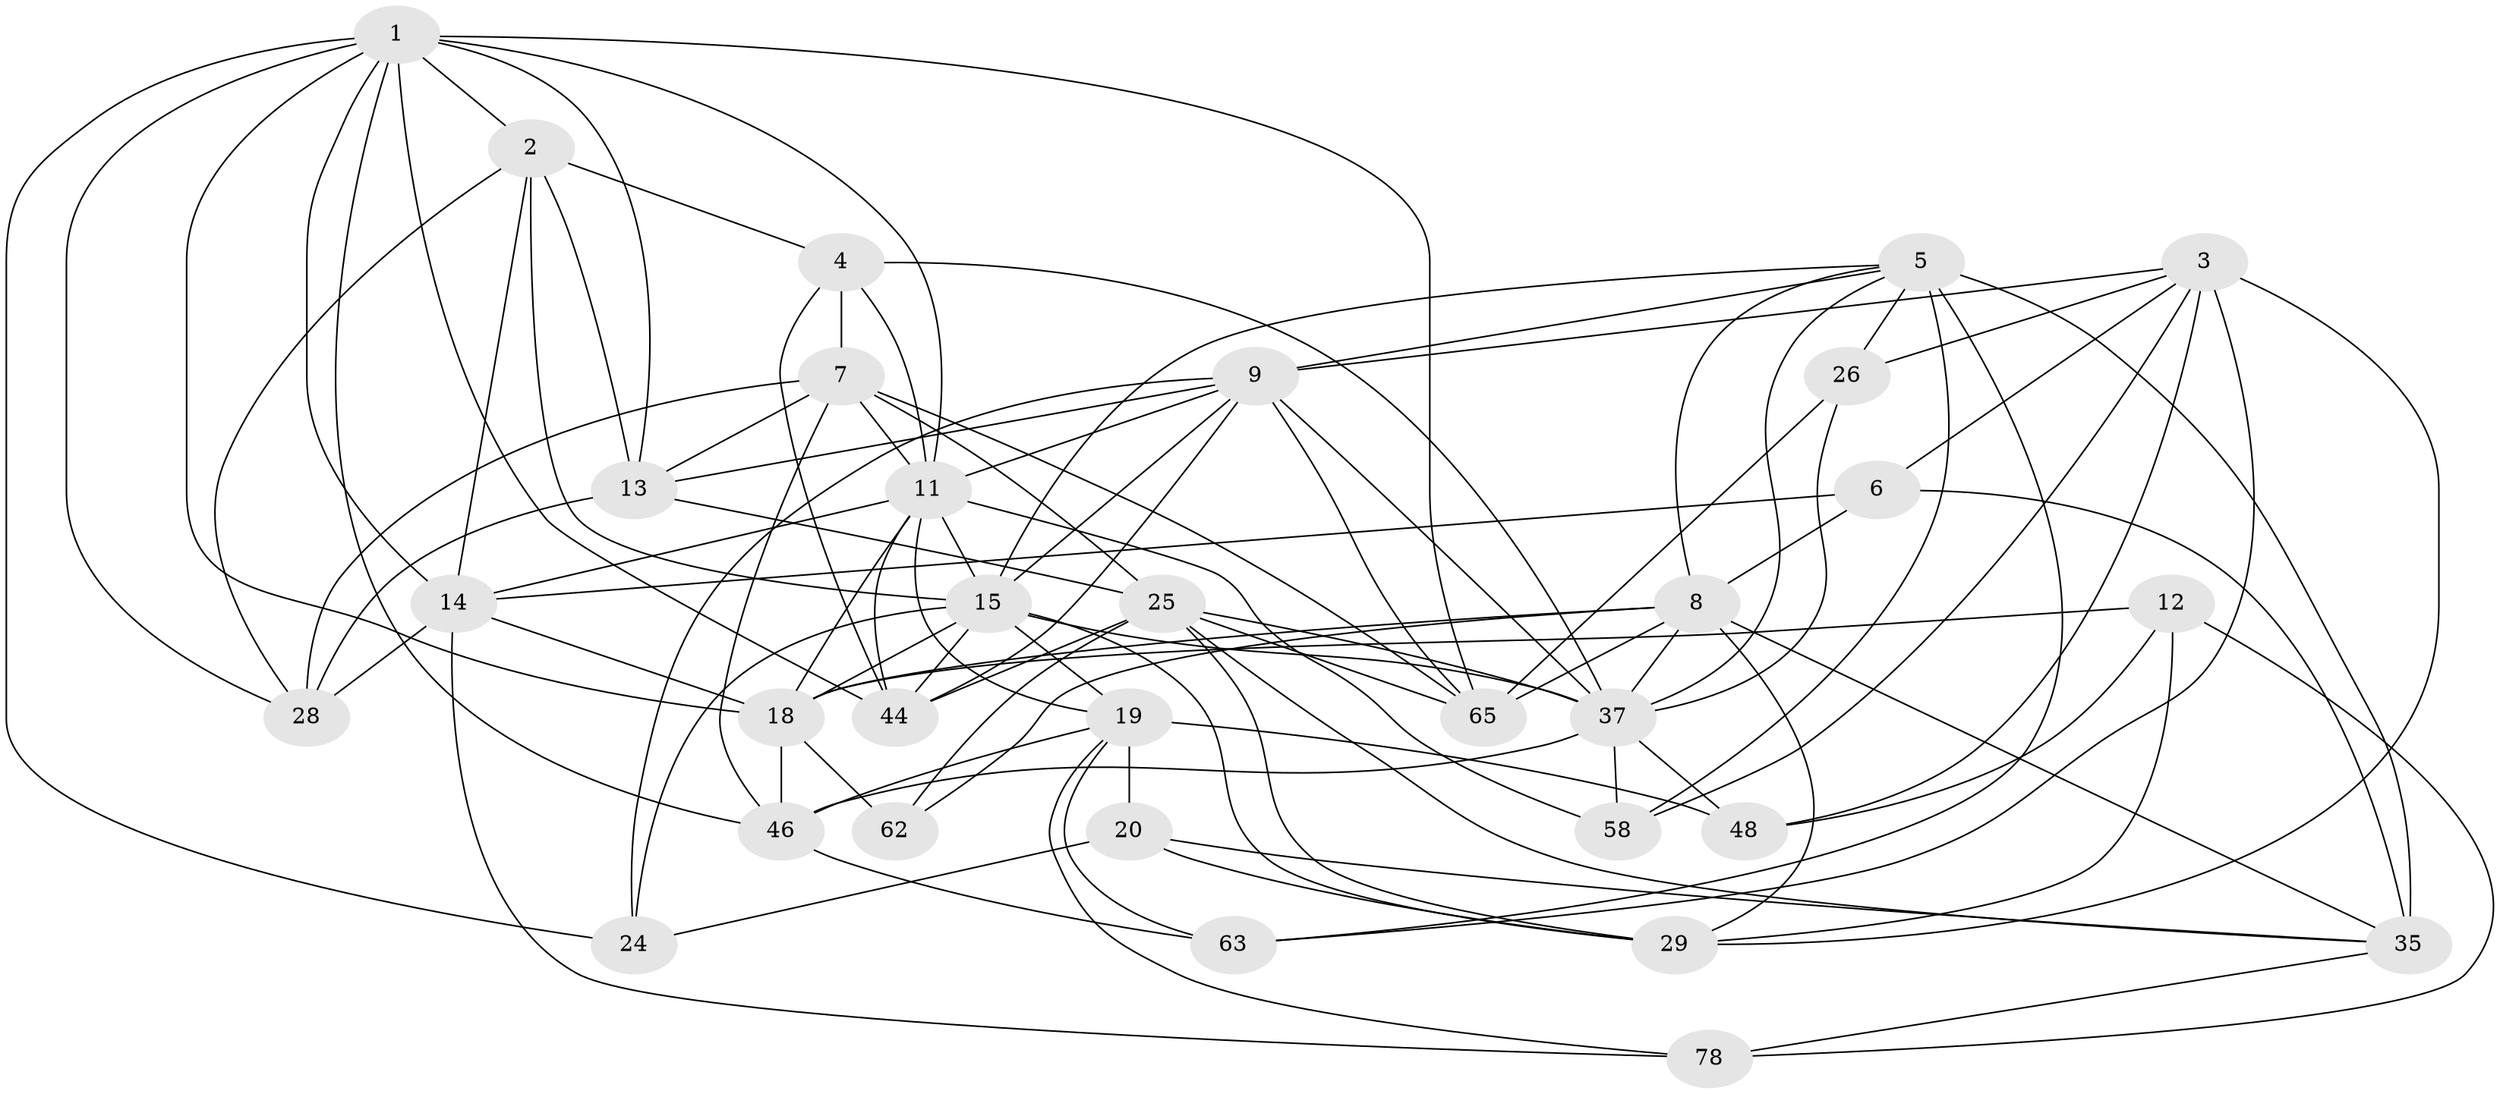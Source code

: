 // original degree distribution, {4: 1.0}
// Generated by graph-tools (version 1.1) at 2025/20/03/04/25 18:20:48]
// undirected, 32 vertices, 100 edges
graph export_dot {
graph [start="1"]
  node [color=gray90,style=filled];
  1 [super="+22"];
  2 [super="+41"];
  3 [super="+59+79"];
  4 [super="+45"];
  5 [super="+68+27"];
  6;
  7 [super="+57+10"];
  8 [super="+17+52"];
  9 [super="+33+30+31"];
  11 [super="+77+21"];
  12;
  13 [super="+39"];
  14 [super="+32+16"];
  15 [super="+61+60"];
  18 [super="+73+40"];
  19 [super="+34+51"];
  20 [super="+50"];
  24 [super="+49"];
  25 [super="+76+36"];
  26;
  28 [super="+43"];
  29 [super="+53+66"];
  35 [super="+54+55"];
  37 [super="+56+64"];
  44 [super="+72"];
  46 [super="+75"];
  48;
  58;
  62;
  63;
  65 [super="+71"];
  78;
  1 -- 28;
  1 -- 65;
  1 -- 11;
  1 -- 2;
  1 -- 18;
  1 -- 24;
  1 -- 46;
  1 -- 44;
  1 -- 13;
  1 -- 14;
  2 -- 28;
  2 -- 4;
  2 -- 14;
  2 -- 13;
  2 -- 15;
  3 -- 9;
  3 -- 48;
  3 -- 26;
  3 -- 29 [weight=2];
  3 -- 58;
  3 -- 6;
  3 -- 63;
  4 -- 11;
  4 -- 37;
  4 -- 7 [weight=2];
  4 -- 44;
  5 -- 58;
  5 -- 37;
  5 -- 35 [weight=3];
  5 -- 9;
  5 -- 26;
  5 -- 63;
  5 -- 15;
  5 -- 8;
  6 -- 8;
  6 -- 35;
  6 -- 14;
  7 -- 13;
  7 -- 25;
  7 -- 28;
  7 -- 11;
  7 -- 65;
  7 -- 46;
  8 -- 18;
  8 -- 65;
  8 -- 35;
  8 -- 37;
  8 -- 29;
  8 -- 62;
  9 -- 65;
  9 -- 24;
  9 -- 11 [weight=2];
  9 -- 13;
  9 -- 37;
  9 -- 44;
  9 -- 15;
  11 -- 15;
  11 -- 18;
  11 -- 19;
  11 -- 58;
  11 -- 44;
  11 -- 14 [weight=2];
  12 -- 78;
  12 -- 48;
  12 -- 18;
  12 -- 29;
  13 -- 28;
  13 -- 25;
  14 -- 78;
  14 -- 18 [weight=2];
  14 -- 28 [weight=2];
  15 -- 24 [weight=2];
  15 -- 19 [weight=2];
  15 -- 37;
  15 -- 18;
  15 -- 29;
  15 -- 44;
  18 -- 62 [weight=2];
  18 -- 46;
  19 -- 48;
  19 -- 63;
  19 -- 46;
  19 -- 20;
  19 -- 78;
  20 -- 24 [weight=2];
  20 -- 35;
  20 -- 29 [weight=2];
  25 -- 35;
  25 -- 37;
  25 -- 62;
  25 -- 29;
  25 -- 65;
  25 -- 44;
  26 -- 65;
  26 -- 37;
  35 -- 78;
  37 -- 48;
  37 -- 58;
  37 -- 46;
  46 -- 63;
}
